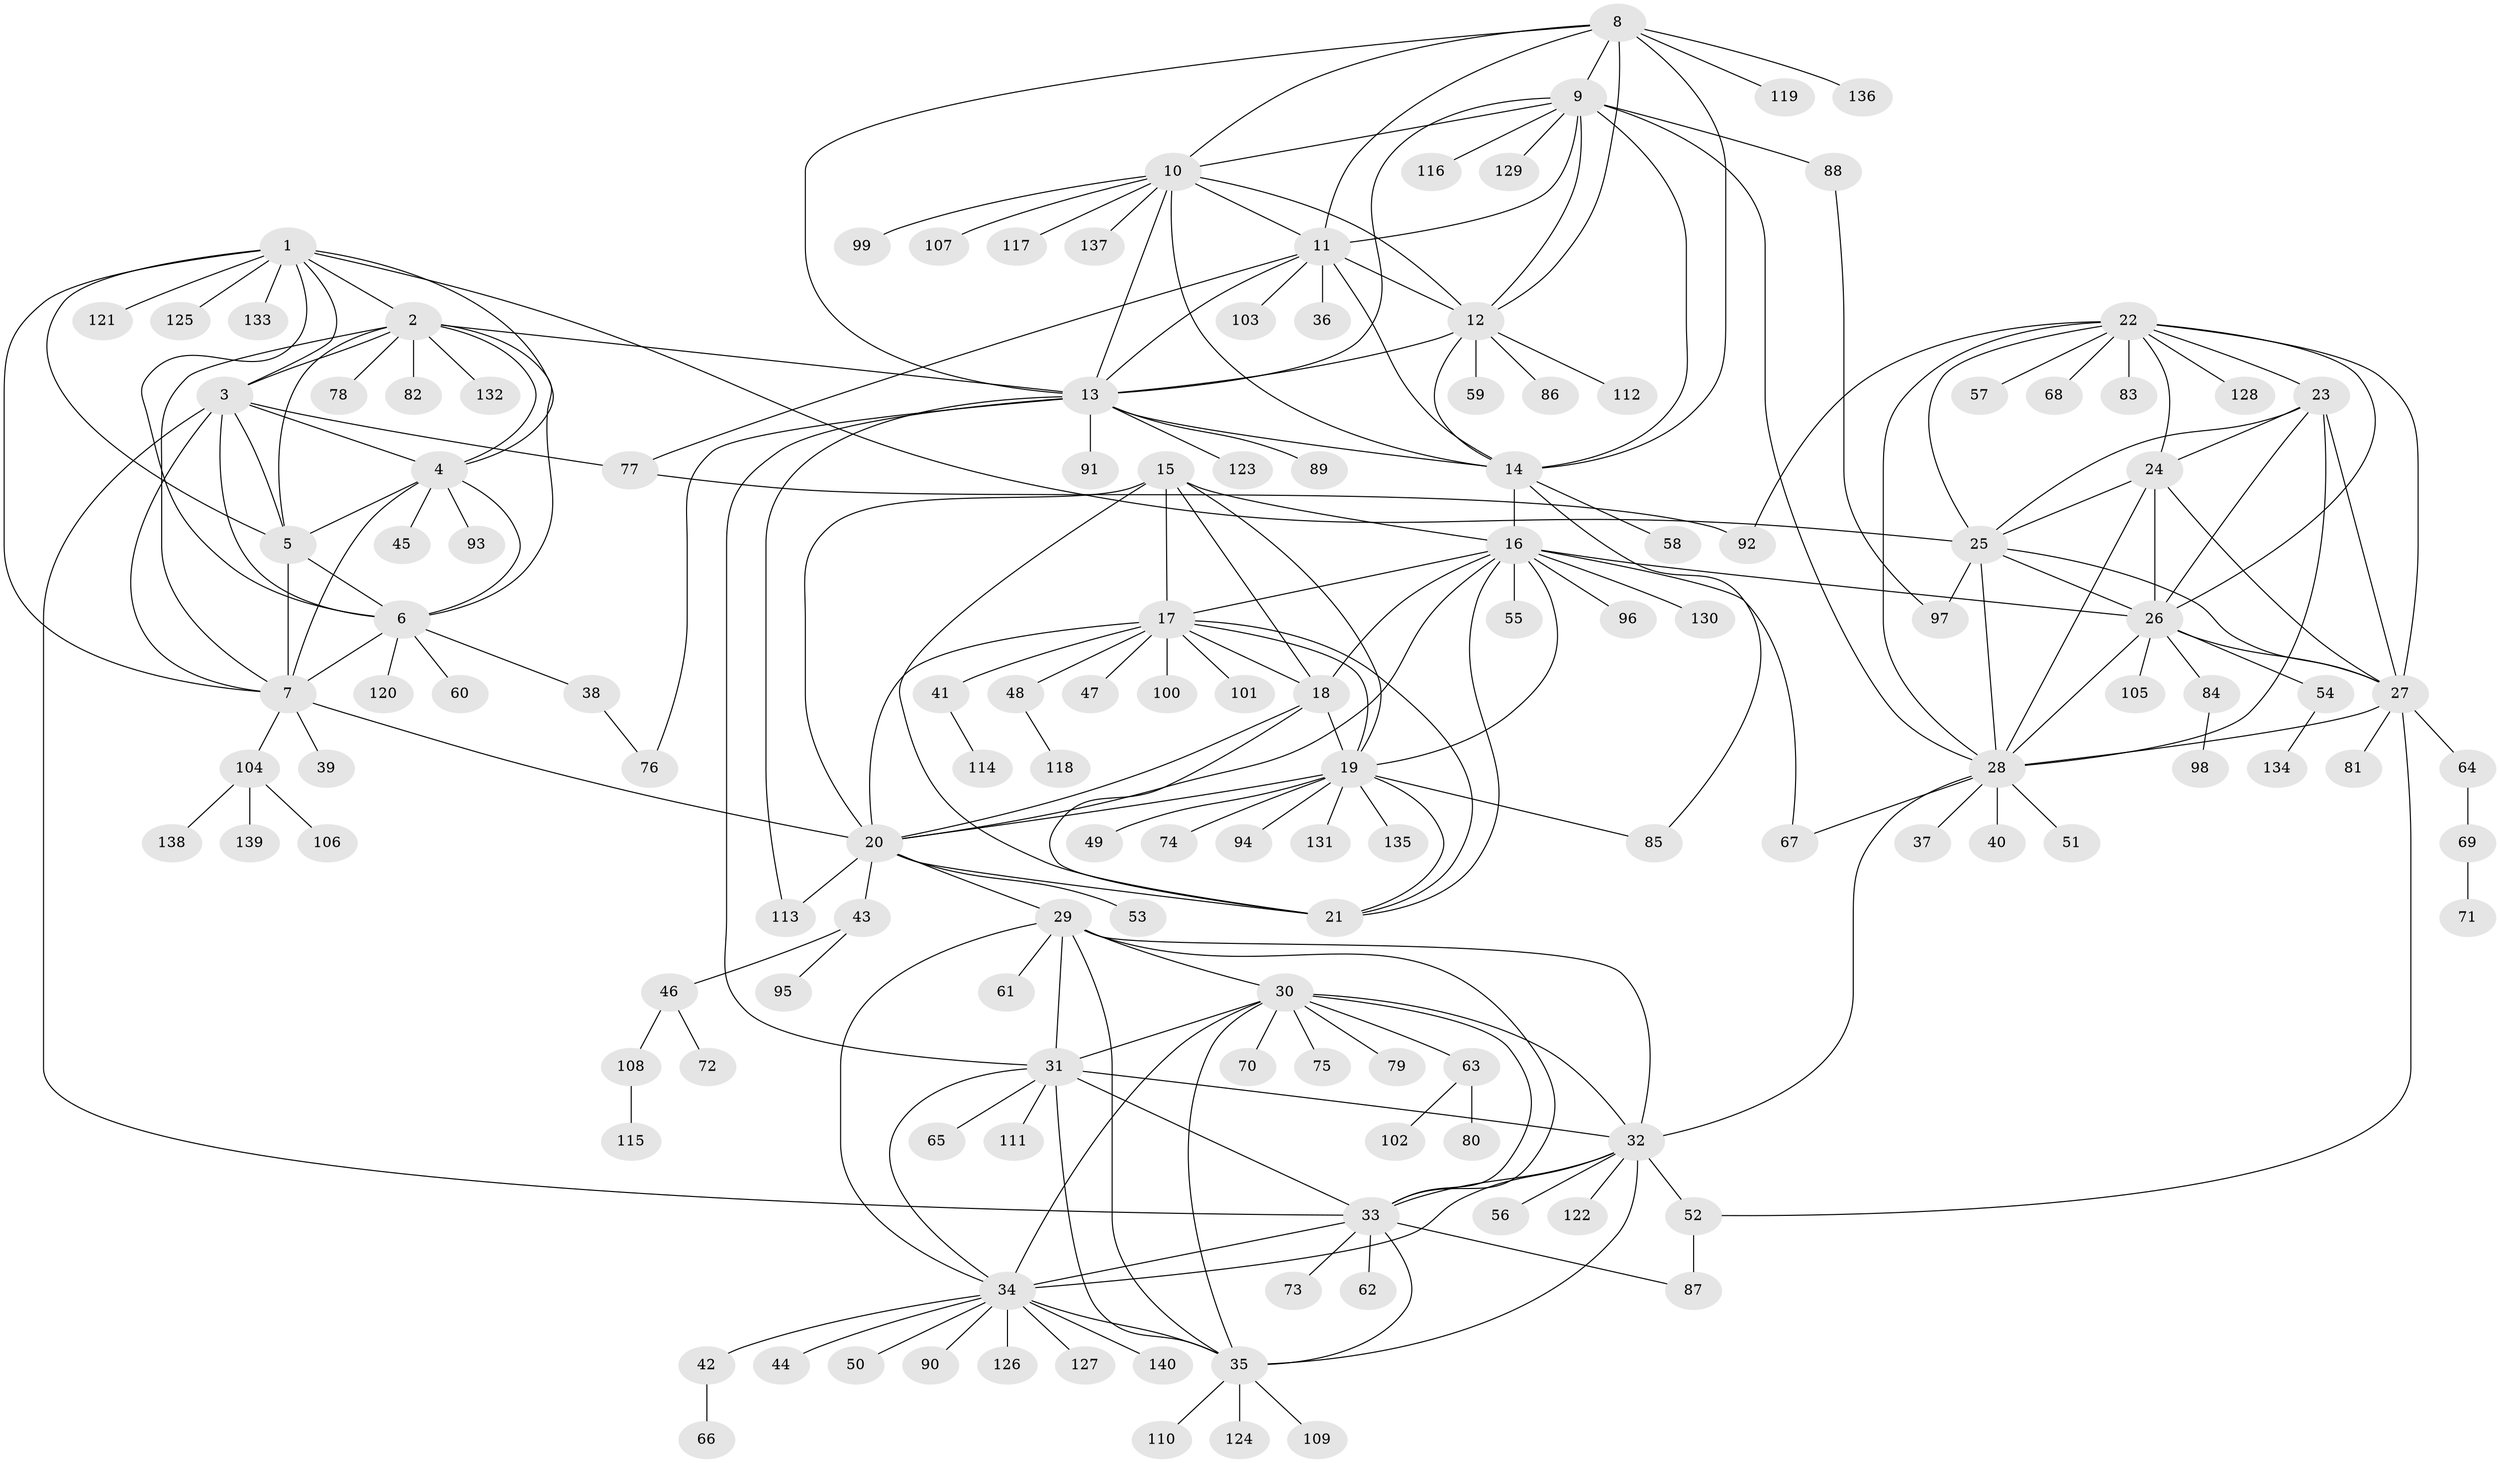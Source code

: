 // coarse degree distribution, {9: 0.02040816326530612, 6: 0.061224489795918366, 7: 0.04081632653061224, 8: 0.061224489795918366, 12: 0.01020408163265306, 5: 0.02040816326530612, 13: 0.02040816326530612, 11: 0.01020408163265306, 10: 0.030612244897959183, 17: 0.01020408163265306, 1: 0.5612244897959183, 2: 0.10204081632653061, 3: 0.05102040816326531}
// Generated by graph-tools (version 1.1) at 2025/19/03/04/25 18:19:57]
// undirected, 140 vertices, 229 edges
graph export_dot {
graph [start="1"]
  node [color=gray90,style=filled];
  1;
  2;
  3;
  4;
  5;
  6;
  7;
  8;
  9;
  10;
  11;
  12;
  13;
  14;
  15;
  16;
  17;
  18;
  19;
  20;
  21;
  22;
  23;
  24;
  25;
  26;
  27;
  28;
  29;
  30;
  31;
  32;
  33;
  34;
  35;
  36;
  37;
  38;
  39;
  40;
  41;
  42;
  43;
  44;
  45;
  46;
  47;
  48;
  49;
  50;
  51;
  52;
  53;
  54;
  55;
  56;
  57;
  58;
  59;
  60;
  61;
  62;
  63;
  64;
  65;
  66;
  67;
  68;
  69;
  70;
  71;
  72;
  73;
  74;
  75;
  76;
  77;
  78;
  79;
  80;
  81;
  82;
  83;
  84;
  85;
  86;
  87;
  88;
  89;
  90;
  91;
  92;
  93;
  94;
  95;
  96;
  97;
  98;
  99;
  100;
  101;
  102;
  103;
  104;
  105;
  106;
  107;
  108;
  109;
  110;
  111;
  112;
  113;
  114;
  115;
  116;
  117;
  118;
  119;
  120;
  121;
  122;
  123;
  124;
  125;
  126;
  127;
  128;
  129;
  130;
  131;
  132;
  133;
  134;
  135;
  136;
  137;
  138;
  139;
  140;
  1 -- 2;
  1 -- 3;
  1 -- 4;
  1 -- 5;
  1 -- 6;
  1 -- 7;
  1 -- 25;
  1 -- 121;
  1 -- 125;
  1 -- 133;
  2 -- 3;
  2 -- 4;
  2 -- 5;
  2 -- 6;
  2 -- 7;
  2 -- 13;
  2 -- 78;
  2 -- 82;
  2 -- 132;
  3 -- 4;
  3 -- 5;
  3 -- 6;
  3 -- 7;
  3 -- 33;
  3 -- 77;
  4 -- 5;
  4 -- 6;
  4 -- 7;
  4 -- 45;
  4 -- 93;
  5 -- 6;
  5 -- 7;
  6 -- 7;
  6 -- 38;
  6 -- 60;
  6 -- 120;
  7 -- 20;
  7 -- 39;
  7 -- 104;
  8 -- 9;
  8 -- 10;
  8 -- 11;
  8 -- 12;
  8 -- 13;
  8 -- 14;
  8 -- 119;
  8 -- 136;
  9 -- 10;
  9 -- 11;
  9 -- 12;
  9 -- 13;
  9 -- 14;
  9 -- 28;
  9 -- 88;
  9 -- 116;
  9 -- 129;
  10 -- 11;
  10 -- 12;
  10 -- 13;
  10 -- 14;
  10 -- 99;
  10 -- 107;
  10 -- 117;
  10 -- 137;
  11 -- 12;
  11 -- 13;
  11 -- 14;
  11 -- 36;
  11 -- 77;
  11 -- 103;
  12 -- 13;
  12 -- 14;
  12 -- 59;
  12 -- 86;
  12 -- 112;
  13 -- 14;
  13 -- 31;
  13 -- 76;
  13 -- 89;
  13 -- 91;
  13 -- 113;
  13 -- 123;
  14 -- 16;
  14 -- 58;
  14 -- 85;
  15 -- 16;
  15 -- 17;
  15 -- 18;
  15 -- 19;
  15 -- 20;
  15 -- 21;
  16 -- 17;
  16 -- 18;
  16 -- 19;
  16 -- 20;
  16 -- 21;
  16 -- 26;
  16 -- 55;
  16 -- 67;
  16 -- 96;
  16 -- 130;
  17 -- 18;
  17 -- 19;
  17 -- 20;
  17 -- 21;
  17 -- 41;
  17 -- 47;
  17 -- 48;
  17 -- 100;
  17 -- 101;
  18 -- 19;
  18 -- 20;
  18 -- 21;
  19 -- 20;
  19 -- 21;
  19 -- 49;
  19 -- 74;
  19 -- 85;
  19 -- 94;
  19 -- 131;
  19 -- 135;
  20 -- 21;
  20 -- 29;
  20 -- 43;
  20 -- 53;
  20 -- 113;
  22 -- 23;
  22 -- 24;
  22 -- 25;
  22 -- 26;
  22 -- 27;
  22 -- 28;
  22 -- 57;
  22 -- 68;
  22 -- 83;
  22 -- 92;
  22 -- 128;
  23 -- 24;
  23 -- 25;
  23 -- 26;
  23 -- 27;
  23 -- 28;
  24 -- 25;
  24 -- 26;
  24 -- 27;
  24 -- 28;
  25 -- 26;
  25 -- 27;
  25 -- 28;
  25 -- 97;
  26 -- 27;
  26 -- 28;
  26 -- 54;
  26 -- 84;
  26 -- 105;
  27 -- 28;
  27 -- 52;
  27 -- 64;
  27 -- 81;
  28 -- 32;
  28 -- 37;
  28 -- 40;
  28 -- 51;
  28 -- 67;
  29 -- 30;
  29 -- 31;
  29 -- 32;
  29 -- 33;
  29 -- 34;
  29 -- 35;
  29 -- 61;
  30 -- 31;
  30 -- 32;
  30 -- 33;
  30 -- 34;
  30 -- 35;
  30 -- 63;
  30 -- 70;
  30 -- 75;
  30 -- 79;
  31 -- 32;
  31 -- 33;
  31 -- 34;
  31 -- 35;
  31 -- 65;
  31 -- 111;
  32 -- 33;
  32 -- 34;
  32 -- 35;
  32 -- 52;
  32 -- 56;
  32 -- 122;
  33 -- 34;
  33 -- 35;
  33 -- 62;
  33 -- 73;
  33 -- 87;
  34 -- 35;
  34 -- 42;
  34 -- 44;
  34 -- 50;
  34 -- 90;
  34 -- 126;
  34 -- 127;
  34 -- 140;
  35 -- 109;
  35 -- 110;
  35 -- 124;
  38 -- 76;
  41 -- 114;
  42 -- 66;
  43 -- 46;
  43 -- 95;
  46 -- 72;
  46 -- 108;
  48 -- 118;
  52 -- 87;
  54 -- 134;
  63 -- 80;
  63 -- 102;
  64 -- 69;
  69 -- 71;
  77 -- 92;
  84 -- 98;
  88 -- 97;
  104 -- 106;
  104 -- 138;
  104 -- 139;
  108 -- 115;
}
